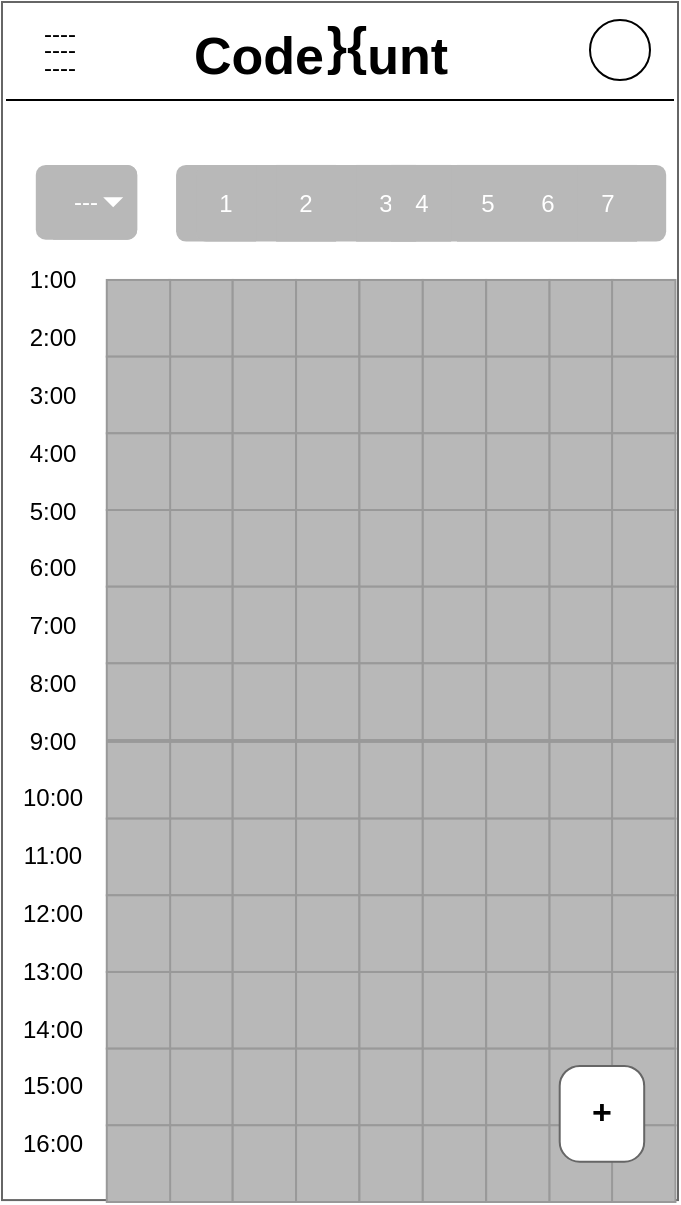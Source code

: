 <mxfile>
    <diagram id="Qzf1SK1yz7rLOW2mzVNX" name="Page-1">
        <mxGraphModel dx="454" dy="488" grid="1" gridSize="10" guides="1" tooltips="1" connect="1" arrows="1" fold="1" page="1" pageScale="1" pageWidth="827" pageHeight="1169" math="0" shadow="0">
            <root>
                <mxCell id="0"/>
                <mxCell id="1" parent="0"/>
                <mxCell id="2" value="" style="group" vertex="1" connectable="0" parent="1">
                    <mxGeometry x="110" y="130" width="338" height="600" as="geometry"/>
                </mxCell>
                <mxCell id="Nn5DPpM4tVmi9wcYqOHC-26" value="" style="strokeWidth=1;shadow=0;dashed=0;align=center;html=1;shape=mxgraph.mockup.containers.rrect;rSize=0;strokeColor=#666666;" parent="2" vertex="1">
                    <mxGeometry width="338" height="599.042" as="geometry"/>
                </mxCell>
                <mxCell id="Nn5DPpM4tVmi9wcYqOHC-119" value="" style="html=1;shadow=0;dashed=0;shape=mxgraph.bootstrap.rrect;rSize=5;strokeColor=none;html=1;whiteSpace=wrap;fillColor=#B8B8B8;fontColor=#ffffff;sketch=0;" parent="2" vertex="1">
                    <mxGeometry x="87.035" y="81.47" width="245.05" height="38.339" as="geometry"/>
                </mxCell>
                <mxCell id="Nn5DPpM4tVmi9wcYqOHC-120" value="1" style="strokeColor=inherit;fillColor=inherit;gradientColor=inherit;fontColor=inherit;html=1;shadow=0;dashed=0;shape=mxgraph.bootstrap.leftButton;rSize=5;perimeter=none;whiteSpace=wrap;resizeHeight=1;sketch=0;" parent="Nn5DPpM4tVmi9wcYqOHC-119" vertex="1">
                    <mxGeometry width="30" height="38.339" relative="1" as="geometry">
                        <mxPoint x="10" as="offset"/>
                    </mxGeometry>
                </mxCell>
                <mxCell id="Nn5DPpM4tVmi9wcYqOHC-121" value="2" style="strokeColor=inherit;fillColor=inherit;gradientColor=inherit;fontColor=inherit;html=1;shadow=0;dashed=0;perimeter=none;whiteSpace=wrap;resizeHeight=1;sketch=0;" parent="Nn5DPpM4tVmi9wcYqOHC-119" vertex="1">
                    <mxGeometry width="30" height="38.339" relative="1" as="geometry">
                        <mxPoint x="50" as="offset"/>
                    </mxGeometry>
                </mxCell>
                <mxCell id="Nn5DPpM4tVmi9wcYqOHC-122" value="3" style="strokeColor=inherit;fillColor=inherit;gradientColor=inherit;fontColor=inherit;html=1;shadow=0;dashed=0;perimeter=none;whiteSpace=wrap;resizeHeight=1;sketch=0;" parent="Nn5DPpM4tVmi9wcYqOHC-119" vertex="1">
                    <mxGeometry width="30" height="38.339" relative="1" as="geometry">
                        <mxPoint x="90" as="offset"/>
                    </mxGeometry>
                </mxCell>
                <mxCell id="Nn5DPpM4tVmi9wcYqOHC-140" value="7" style="strokeColor=inherit;fillColor=inherit;gradientColor=inherit;fontColor=inherit;html=1;shadow=0;dashed=0;perimeter=none;whiteSpace=wrap;resizeHeight=1;sketch=0;" parent="Nn5DPpM4tVmi9wcYqOHC-119" vertex="1">
                    <mxGeometry x="200.498" width="30.006" height="38.339" as="geometry"/>
                </mxCell>
                <mxCell id="Nn5DPpM4tVmi9wcYqOHC-139" value="4" style="strokeColor=inherit;fillColor=inherit;gradientColor=inherit;fontColor=inherit;html=1;shadow=0;dashed=0;perimeter=none;whiteSpace=wrap;resizeHeight=1;sketch=0;" parent="Nn5DPpM4tVmi9wcYqOHC-119" vertex="1">
                    <mxGeometry x="107.517" width="30.006" height="38.339" as="geometry"/>
                </mxCell>
                <mxCell id="Nn5DPpM4tVmi9wcYqOHC-138" value="5" style="strokeColor=inherit;fillColor=inherit;gradientColor=inherit;fontColor=inherit;html=1;shadow=0;dashed=0;perimeter=none;whiteSpace=wrap;resizeHeight=1;sketch=0;" parent="Nn5DPpM4tVmi9wcYqOHC-119" vertex="1">
                    <mxGeometry x="140.486" width="30.006" height="38.339" as="geometry"/>
                </mxCell>
                <mxCell id="Nn5DPpM4tVmi9wcYqOHC-130" value="6" style="strokeColor=inherit;fillColor=inherit;gradientColor=inherit;fontColor=inherit;html=1;shadow=0;dashed=0;perimeter=none;whiteSpace=wrap;resizeHeight=1;sketch=0;" parent="Nn5DPpM4tVmi9wcYqOHC-119" vertex="1">
                    <mxGeometry x="170.492" width="30.006" height="38.339" as="geometry"/>
                </mxCell>
                <mxCell id="Nn5DPpM4tVmi9wcYqOHC-145" value="" style="html=1;shadow=0;dashed=0;shape=mxgraph.bootstrap.rrect;rSize=5;strokeColor=none;html=1;whiteSpace=wrap;fillColor=#B8B8B8;fontColor=#ffffff;sketch=0;" parent="2" vertex="1">
                    <mxGeometry x="16.9" y="81.47" width="50.7" height="37.38" as="geometry"/>
                </mxCell>
                <mxCell id="Nn5DPpM4tVmi9wcYqOHC-148" value="---" style="strokeColor=inherit;fillColor=inherit;gradientColor=inherit;fontColor=inherit;html=1;shadow=0;dashed=0;shape=mxgraph.bootstrap.rightButton;rSize=5;perimeter=none;whiteSpace=wrap;resizeHeight=1;align=left;spacing=10;sketch=0;" parent="Nn5DPpM4tVmi9wcYqOHC-145" vertex="1">
                    <mxGeometry x="1" width="42" height="37.38" relative="1" as="geometry">
                        <mxPoint x="-42" as="offset"/>
                    </mxGeometry>
                </mxCell>
                <mxCell id="Nn5DPpM4tVmi9wcYqOHC-149" value="" style="shape=triangle;direction=south;fillColor=#ffffff;strokeColor=none;perimeter=none;sketch=0;" parent="Nn5DPpM4tVmi9wcYqOHC-148" vertex="1">
                    <mxGeometry x="1" y="0.5" width="10" height="5" relative="1" as="geometry">
                        <mxPoint x="-17" y="-2.5" as="offset"/>
                    </mxGeometry>
                </mxCell>
                <mxCell id="Nn5DPpM4tVmi9wcYqOHC-420" value="" style="group" parent="2" vertex="1" connectable="0">
                    <mxGeometry x="52.39" y="369.968" width="284.342" height="230.032" as="geometry"/>
                </mxCell>
                <mxCell id="Nn5DPpM4tVmi9wcYqOHC-412" value="" style="group" parent="Nn5DPpM4tVmi9wcYqOHC-420" vertex="1" connectable="0">
                    <mxGeometry x="31.265" width="253.077" height="230.032" as="geometry"/>
                </mxCell>
                <mxCell id="Nn5DPpM4tVmi9wcYqOHC-352" value="" style="group" parent="Nn5DPpM4tVmi9wcYqOHC-412" vertex="1" connectable="0">
                    <mxGeometry width="221.812" height="230.032" as="geometry"/>
                </mxCell>
                <mxCell id="Nn5DPpM4tVmi9wcYqOHC-310" value="" style="strokeWidth=1;shadow=0;dashed=0;align=center;html=1;shape=mxgraph.mockup.forms.rrect;rSize=0;strokeColor=#999999;fontColor=#999999;fillColor=#B8B8B8;" parent="Nn5DPpM4tVmi9wcYqOHC-352" vertex="1">
                    <mxGeometry width="31.688" height="38.339" as="geometry"/>
                </mxCell>
                <mxCell id="Nn5DPpM4tVmi9wcYqOHC-311" value="" style="strokeWidth=1;shadow=0;dashed=0;align=center;html=1;shape=mxgraph.mockup.forms.rrect;rSize=0;strokeColor=#999999;fontColor=#999999;fillColor=#B8B8B8;" parent="Nn5DPpM4tVmi9wcYqOHC-352" vertex="1">
                    <mxGeometry x="31.688" width="31.688" height="38.339" as="geometry"/>
                </mxCell>
                <mxCell id="Nn5DPpM4tVmi9wcYqOHC-312" value="" style="strokeWidth=1;shadow=0;dashed=0;align=center;html=1;shape=mxgraph.mockup.forms.rrect;rSize=0;strokeColor=#999999;fontColor=#999999;fillColor=#B8B8B8;" parent="Nn5DPpM4tVmi9wcYqOHC-352" vertex="1">
                    <mxGeometry x="63.375" width="31.688" height="38.339" as="geometry"/>
                </mxCell>
                <mxCell id="Nn5DPpM4tVmi9wcYqOHC-313" value="" style="strokeWidth=1;shadow=0;dashed=0;align=center;html=1;shape=mxgraph.mockup.forms.rrect;rSize=0;strokeColor=#999999;fontColor=#999999;fillColor=#B8B8B8;" parent="Nn5DPpM4tVmi9wcYqOHC-352" vertex="1">
                    <mxGeometry x="95.062" width="31.688" height="38.339" as="geometry"/>
                </mxCell>
                <mxCell id="Nn5DPpM4tVmi9wcYqOHC-314" value="" style="strokeWidth=1;shadow=0;dashed=0;align=center;html=1;shape=mxgraph.mockup.forms.rrect;rSize=0;strokeColor=#999999;fontColor=#999999;fillColor=#B8B8B8;" parent="Nn5DPpM4tVmi9wcYqOHC-352" vertex="1">
                    <mxGeometry x="126.75" width="31.688" height="38.339" as="geometry"/>
                </mxCell>
                <mxCell id="Nn5DPpM4tVmi9wcYqOHC-315" value="" style="strokeWidth=1;shadow=0;dashed=0;align=center;html=1;shape=mxgraph.mockup.forms.rrect;rSize=0;strokeColor=#999999;fontColor=#999999;fillColor=#B8B8B8;" parent="Nn5DPpM4tVmi9wcYqOHC-352" vertex="1">
                    <mxGeometry x="158.438" width="31.688" height="38.339" as="geometry"/>
                </mxCell>
                <mxCell id="Nn5DPpM4tVmi9wcYqOHC-316" value="" style="strokeWidth=1;shadow=0;dashed=0;align=center;html=1;shape=mxgraph.mockup.forms.rrect;rSize=0;strokeColor=#999999;fontColor=#999999;fillColor=#B8B8B8;" parent="Nn5DPpM4tVmi9wcYqOHC-352" vertex="1">
                    <mxGeometry x="190.125" width="31.688" height="38.339" as="geometry"/>
                </mxCell>
                <mxCell id="Nn5DPpM4tVmi9wcYqOHC-317" value="" style="strokeWidth=1;shadow=0;dashed=0;align=center;html=1;shape=mxgraph.mockup.forms.rrect;rSize=0;strokeColor=#999999;fontColor=#999999;fillColor=#B8B8B8;" parent="Nn5DPpM4tVmi9wcYqOHC-352" vertex="1">
                    <mxGeometry y="38.339" width="31.688" height="38.339" as="geometry"/>
                </mxCell>
                <mxCell id="Nn5DPpM4tVmi9wcYqOHC-318" value="" style="strokeWidth=1;shadow=0;dashed=0;align=center;html=1;shape=mxgraph.mockup.forms.rrect;rSize=0;strokeColor=#999999;fontColor=#999999;fillColor=#B8B8B8;" parent="Nn5DPpM4tVmi9wcYqOHC-352" vertex="1">
                    <mxGeometry x="31.688" y="38.339" width="31.688" height="38.339" as="geometry"/>
                </mxCell>
                <mxCell id="Nn5DPpM4tVmi9wcYqOHC-319" value="" style="strokeWidth=1;shadow=0;dashed=0;align=center;html=1;shape=mxgraph.mockup.forms.rrect;rSize=0;strokeColor=#999999;fontColor=#999999;fillColor=#B8B8B8;" parent="Nn5DPpM4tVmi9wcYqOHC-352" vertex="1">
                    <mxGeometry x="63.375" y="38.339" width="31.688" height="38.339" as="geometry"/>
                </mxCell>
                <mxCell id="Nn5DPpM4tVmi9wcYqOHC-320" value="" style="strokeWidth=1;shadow=0;dashed=0;align=center;html=1;shape=mxgraph.mockup.forms.rrect;rSize=0;strokeColor=#999999;fontColor=#999999;fillColor=#B8B8B8;" parent="Nn5DPpM4tVmi9wcYqOHC-352" vertex="1">
                    <mxGeometry x="95.062" y="38.339" width="31.688" height="38.339" as="geometry"/>
                </mxCell>
                <mxCell id="Nn5DPpM4tVmi9wcYqOHC-321" value="" style="strokeWidth=1;shadow=0;dashed=0;align=center;html=1;shape=mxgraph.mockup.forms.rrect;rSize=0;strokeColor=#999999;fontColor=#999999;fillColor=#B8B8B8;" parent="Nn5DPpM4tVmi9wcYqOHC-352" vertex="1">
                    <mxGeometry x="126.75" y="38.339" width="31.688" height="38.339" as="geometry"/>
                </mxCell>
                <mxCell id="Nn5DPpM4tVmi9wcYqOHC-322" value="" style="strokeWidth=1;shadow=0;dashed=0;align=center;html=1;shape=mxgraph.mockup.forms.rrect;rSize=0;strokeColor=#999999;fontColor=#999999;fillColor=#B8B8B8;" parent="Nn5DPpM4tVmi9wcYqOHC-352" vertex="1">
                    <mxGeometry x="158.438" y="38.339" width="31.688" height="38.339" as="geometry"/>
                </mxCell>
                <mxCell id="Nn5DPpM4tVmi9wcYqOHC-323" value="" style="strokeWidth=1;shadow=0;dashed=0;align=center;html=1;shape=mxgraph.mockup.forms.rrect;rSize=0;strokeColor=#999999;fontColor=#999999;fillColor=#B8B8B8;" parent="Nn5DPpM4tVmi9wcYqOHC-352" vertex="1">
                    <mxGeometry x="190.125" y="38.339" width="31.688" height="38.339" as="geometry"/>
                </mxCell>
                <mxCell id="Nn5DPpM4tVmi9wcYqOHC-324" value="" style="strokeWidth=1;shadow=0;dashed=0;align=center;html=1;shape=mxgraph.mockup.forms.rrect;rSize=0;strokeColor=#999999;fontColor=#999999;fillColor=#B8B8B8;" parent="Nn5DPpM4tVmi9wcYqOHC-352" vertex="1">
                    <mxGeometry y="76.677" width="31.688" height="38.339" as="geometry"/>
                </mxCell>
                <mxCell id="Nn5DPpM4tVmi9wcYqOHC-325" value="" style="strokeWidth=1;shadow=0;dashed=0;align=center;html=1;shape=mxgraph.mockup.forms.rrect;rSize=0;strokeColor=#999999;fontColor=#999999;fillColor=#B8B8B8;" parent="Nn5DPpM4tVmi9wcYqOHC-352" vertex="1">
                    <mxGeometry x="31.688" y="76.677" width="31.688" height="38.339" as="geometry"/>
                </mxCell>
                <mxCell id="Nn5DPpM4tVmi9wcYqOHC-326" value="" style="strokeWidth=1;shadow=0;dashed=0;align=center;html=1;shape=mxgraph.mockup.forms.rrect;rSize=0;strokeColor=#999999;fontColor=#999999;fillColor=#B8B8B8;" parent="Nn5DPpM4tVmi9wcYqOHC-352" vertex="1">
                    <mxGeometry x="63.375" y="76.677" width="31.688" height="38.339" as="geometry"/>
                </mxCell>
                <mxCell id="Nn5DPpM4tVmi9wcYqOHC-327" value="" style="strokeWidth=1;shadow=0;dashed=0;align=center;html=1;shape=mxgraph.mockup.forms.rrect;rSize=0;strokeColor=#999999;fontColor=#999999;fillColor=#B8B8B8;" parent="Nn5DPpM4tVmi9wcYqOHC-352" vertex="1">
                    <mxGeometry x="95.062" y="76.677" width="31.688" height="38.339" as="geometry"/>
                </mxCell>
                <mxCell id="Nn5DPpM4tVmi9wcYqOHC-328" value="" style="strokeWidth=1;shadow=0;dashed=0;align=center;html=1;shape=mxgraph.mockup.forms.rrect;rSize=0;strokeColor=#999999;fontColor=#999999;fillColor=#B8B8B8;" parent="Nn5DPpM4tVmi9wcYqOHC-352" vertex="1">
                    <mxGeometry x="126.75" y="76.677" width="31.688" height="38.339" as="geometry"/>
                </mxCell>
                <mxCell id="Nn5DPpM4tVmi9wcYqOHC-329" value="" style="strokeWidth=1;shadow=0;dashed=0;align=center;html=1;shape=mxgraph.mockup.forms.rrect;rSize=0;strokeColor=#999999;fontColor=#999999;fillColor=#B8B8B8;" parent="Nn5DPpM4tVmi9wcYqOHC-352" vertex="1">
                    <mxGeometry x="158.438" y="76.677" width="31.688" height="38.339" as="geometry"/>
                </mxCell>
                <mxCell id="Nn5DPpM4tVmi9wcYqOHC-330" value="" style="strokeWidth=1;shadow=0;dashed=0;align=center;html=1;shape=mxgraph.mockup.forms.rrect;rSize=0;strokeColor=#999999;fontColor=#999999;fillColor=#B8B8B8;" parent="Nn5DPpM4tVmi9wcYqOHC-352" vertex="1">
                    <mxGeometry x="190.125" y="76.677" width="31.688" height="38.339" as="geometry"/>
                </mxCell>
                <mxCell id="Nn5DPpM4tVmi9wcYqOHC-331" value="" style="strokeWidth=1;shadow=0;dashed=0;align=center;html=1;shape=mxgraph.mockup.forms.rrect;rSize=0;strokeColor=#999999;fontColor=#999999;fillColor=#B8B8B8;" parent="Nn5DPpM4tVmi9wcYqOHC-352" vertex="1">
                    <mxGeometry y="115.016" width="31.688" height="38.339" as="geometry"/>
                </mxCell>
                <mxCell id="Nn5DPpM4tVmi9wcYqOHC-332" value="" style="strokeWidth=1;shadow=0;dashed=0;align=center;html=1;shape=mxgraph.mockup.forms.rrect;rSize=0;strokeColor=#999999;fontColor=#999999;fillColor=#B8B8B8;" parent="Nn5DPpM4tVmi9wcYqOHC-352" vertex="1">
                    <mxGeometry x="31.688" y="115.016" width="31.688" height="38.339" as="geometry"/>
                </mxCell>
                <mxCell id="Nn5DPpM4tVmi9wcYqOHC-333" value="" style="strokeWidth=1;shadow=0;dashed=0;align=center;html=1;shape=mxgraph.mockup.forms.rrect;rSize=0;strokeColor=#999999;fontColor=#999999;fillColor=#B8B8B8;" parent="Nn5DPpM4tVmi9wcYqOHC-352" vertex="1">
                    <mxGeometry x="63.375" y="115.016" width="31.688" height="38.339" as="geometry"/>
                </mxCell>
                <mxCell id="Nn5DPpM4tVmi9wcYqOHC-334" value="" style="strokeWidth=1;shadow=0;dashed=0;align=center;html=1;shape=mxgraph.mockup.forms.rrect;rSize=0;strokeColor=#999999;fontColor=#999999;fillColor=#B8B8B8;" parent="Nn5DPpM4tVmi9wcYqOHC-352" vertex="1">
                    <mxGeometry x="95.062" y="115.016" width="31.688" height="38.339" as="geometry"/>
                </mxCell>
                <mxCell id="Nn5DPpM4tVmi9wcYqOHC-335" value="" style="strokeWidth=1;shadow=0;dashed=0;align=center;html=1;shape=mxgraph.mockup.forms.rrect;rSize=0;strokeColor=#999999;fontColor=#999999;fillColor=#B8B8B8;" parent="Nn5DPpM4tVmi9wcYqOHC-352" vertex="1">
                    <mxGeometry x="126.75" y="115.016" width="31.688" height="38.339" as="geometry"/>
                </mxCell>
                <mxCell id="Nn5DPpM4tVmi9wcYqOHC-336" value="" style="strokeWidth=1;shadow=0;dashed=0;align=center;html=1;shape=mxgraph.mockup.forms.rrect;rSize=0;strokeColor=#999999;fontColor=#999999;fillColor=#B8B8B8;" parent="Nn5DPpM4tVmi9wcYqOHC-352" vertex="1">
                    <mxGeometry x="158.438" y="115.016" width="31.688" height="38.339" as="geometry"/>
                </mxCell>
                <mxCell id="Nn5DPpM4tVmi9wcYqOHC-337" value="" style="strokeWidth=1;shadow=0;dashed=0;align=center;html=1;shape=mxgraph.mockup.forms.rrect;rSize=0;strokeColor=#999999;fontColor=#999999;fillColor=#B8B8B8;" parent="Nn5DPpM4tVmi9wcYqOHC-352" vertex="1">
                    <mxGeometry x="190.125" y="115.016" width="31.688" height="38.339" as="geometry"/>
                </mxCell>
                <mxCell id="Nn5DPpM4tVmi9wcYqOHC-338" value="" style="strokeWidth=1;shadow=0;dashed=0;align=center;html=1;shape=mxgraph.mockup.forms.rrect;rSize=0;strokeColor=#999999;fontColor=#999999;fillColor=#B8B8B8;" parent="Nn5DPpM4tVmi9wcYqOHC-352" vertex="1">
                    <mxGeometry y="153.355" width="31.688" height="38.339" as="geometry"/>
                </mxCell>
                <mxCell id="Nn5DPpM4tVmi9wcYqOHC-339" value="" style="strokeWidth=1;shadow=0;dashed=0;align=center;html=1;shape=mxgraph.mockup.forms.rrect;rSize=0;strokeColor=#999999;fontColor=#999999;fillColor=#B8B8B8;" parent="Nn5DPpM4tVmi9wcYqOHC-352" vertex="1">
                    <mxGeometry x="31.688" y="153.355" width="31.688" height="38.339" as="geometry"/>
                </mxCell>
                <mxCell id="Nn5DPpM4tVmi9wcYqOHC-340" value="" style="strokeWidth=1;shadow=0;dashed=0;align=center;html=1;shape=mxgraph.mockup.forms.rrect;rSize=0;strokeColor=#999999;fontColor=#999999;fillColor=#B8B8B8;" parent="Nn5DPpM4tVmi9wcYqOHC-352" vertex="1">
                    <mxGeometry x="63.375" y="153.355" width="31.688" height="38.339" as="geometry"/>
                </mxCell>
                <mxCell id="Nn5DPpM4tVmi9wcYqOHC-341" value="" style="strokeWidth=1;shadow=0;dashed=0;align=center;html=1;shape=mxgraph.mockup.forms.rrect;rSize=0;strokeColor=#999999;fontColor=#999999;fillColor=#B8B8B8;" parent="Nn5DPpM4tVmi9wcYqOHC-352" vertex="1">
                    <mxGeometry x="95.062" y="153.355" width="31.688" height="38.339" as="geometry"/>
                </mxCell>
                <mxCell id="Nn5DPpM4tVmi9wcYqOHC-342" value="" style="strokeWidth=1;shadow=0;dashed=0;align=center;html=1;shape=mxgraph.mockup.forms.rrect;rSize=0;strokeColor=#999999;fontColor=#999999;fillColor=#B8B8B8;" parent="Nn5DPpM4tVmi9wcYqOHC-352" vertex="1">
                    <mxGeometry x="126.75" y="153.355" width="31.688" height="38.339" as="geometry"/>
                </mxCell>
                <mxCell id="Nn5DPpM4tVmi9wcYqOHC-343" value="" style="strokeWidth=1;shadow=0;dashed=0;align=center;html=1;shape=mxgraph.mockup.forms.rrect;rSize=0;strokeColor=#999999;fontColor=#999999;fillColor=#B8B8B8;" parent="Nn5DPpM4tVmi9wcYqOHC-352" vertex="1">
                    <mxGeometry x="158.438" y="153.355" width="31.688" height="38.339" as="geometry"/>
                </mxCell>
                <mxCell id="Nn5DPpM4tVmi9wcYqOHC-344" value="" style="strokeWidth=1;shadow=0;dashed=0;align=center;html=1;shape=mxgraph.mockup.forms.rrect;rSize=0;strokeColor=#999999;fontColor=#999999;fillColor=#B8B8B8;" parent="Nn5DPpM4tVmi9wcYqOHC-352" vertex="1">
                    <mxGeometry x="190.125" y="153.355" width="31.688" height="38.339" as="geometry"/>
                </mxCell>
                <mxCell id="Nn5DPpM4tVmi9wcYqOHC-345" value="" style="strokeWidth=1;shadow=0;dashed=0;align=center;html=1;shape=mxgraph.mockup.forms.rrect;rSize=0;strokeColor=#999999;fontColor=#999999;fillColor=#B8B8B8;" parent="Nn5DPpM4tVmi9wcYqOHC-352" vertex="1">
                    <mxGeometry y="191.693" width="31.688" height="38.339" as="geometry"/>
                </mxCell>
                <mxCell id="Nn5DPpM4tVmi9wcYqOHC-346" value="" style="strokeWidth=1;shadow=0;dashed=0;align=center;html=1;shape=mxgraph.mockup.forms.rrect;rSize=0;strokeColor=#999999;fontColor=#999999;fillColor=#B8B8B8;" parent="Nn5DPpM4tVmi9wcYqOHC-352" vertex="1">
                    <mxGeometry x="31.688" y="191.693" width="31.688" height="38.339" as="geometry"/>
                </mxCell>
                <mxCell id="Nn5DPpM4tVmi9wcYqOHC-347" value="" style="strokeWidth=1;shadow=0;dashed=0;align=center;html=1;shape=mxgraph.mockup.forms.rrect;rSize=0;strokeColor=#999999;fontColor=#999999;fillColor=#B8B8B8;" parent="Nn5DPpM4tVmi9wcYqOHC-352" vertex="1">
                    <mxGeometry x="63.375" y="191.693" width="31.688" height="38.339" as="geometry"/>
                </mxCell>
                <mxCell id="Nn5DPpM4tVmi9wcYqOHC-348" value="" style="strokeWidth=1;shadow=0;dashed=0;align=center;html=1;shape=mxgraph.mockup.forms.rrect;rSize=0;strokeColor=#999999;fontColor=#999999;fillColor=#B8B8B8;" parent="Nn5DPpM4tVmi9wcYqOHC-352" vertex="1">
                    <mxGeometry x="95.062" y="191.693" width="31.688" height="38.339" as="geometry"/>
                </mxCell>
                <mxCell id="Nn5DPpM4tVmi9wcYqOHC-349" value="" style="strokeWidth=1;shadow=0;dashed=0;align=center;html=1;shape=mxgraph.mockup.forms.rrect;rSize=0;strokeColor=#999999;fontColor=#999999;fillColor=#B8B8B8;" parent="Nn5DPpM4tVmi9wcYqOHC-352" vertex="1">
                    <mxGeometry x="126.75" y="191.693" width="31.688" height="38.339" as="geometry"/>
                </mxCell>
                <mxCell id="Nn5DPpM4tVmi9wcYqOHC-350" value="" style="strokeWidth=1;shadow=0;dashed=0;align=center;html=1;shape=mxgraph.mockup.forms.rrect;rSize=0;strokeColor=#999999;fontColor=#999999;fillColor=#B8B8B8;" parent="Nn5DPpM4tVmi9wcYqOHC-352" vertex="1">
                    <mxGeometry x="158.438" y="191.693" width="31.688" height="38.339" as="geometry"/>
                </mxCell>
                <mxCell id="Nn5DPpM4tVmi9wcYqOHC-351" value="" style="strokeWidth=1;shadow=0;dashed=0;align=center;html=1;shape=mxgraph.mockup.forms.rrect;rSize=0;strokeColor=#999999;fontColor=#999999;fillColor=#B8B8B8;" parent="Nn5DPpM4tVmi9wcYqOHC-352" vertex="1">
                    <mxGeometry x="190.125" y="191.693" width="31.688" height="38.339" as="geometry"/>
                </mxCell>
                <mxCell id="Nn5DPpM4tVmi9wcYqOHC-410" value="" style="group" parent="Nn5DPpM4tVmi9wcYqOHC-412" vertex="1" connectable="0">
                    <mxGeometry x="221.39" width="31.688" height="230.032" as="geometry"/>
                </mxCell>
                <mxCell id="Nn5DPpM4tVmi9wcYqOHC-404" value="" style="strokeWidth=1;shadow=0;dashed=0;align=center;html=1;shape=mxgraph.mockup.forms.rrect;rSize=0;strokeColor=#999999;fontColor=#999999;fillColor=#B8B8B8;" parent="Nn5DPpM4tVmi9wcYqOHC-410" vertex="1">
                    <mxGeometry width="31.688" height="38.339" as="geometry"/>
                </mxCell>
                <mxCell id="Nn5DPpM4tVmi9wcYqOHC-405" value="" style="strokeWidth=1;shadow=0;dashed=0;align=center;html=1;shape=mxgraph.mockup.forms.rrect;rSize=0;strokeColor=#999999;fontColor=#999999;fillColor=#B8B8B8;" parent="Nn5DPpM4tVmi9wcYqOHC-410" vertex="1">
                    <mxGeometry y="38.339" width="31.688" height="38.339" as="geometry"/>
                </mxCell>
                <mxCell id="Nn5DPpM4tVmi9wcYqOHC-406" value="" style="strokeWidth=1;shadow=0;dashed=0;align=center;html=1;shape=mxgraph.mockup.forms.rrect;rSize=0;strokeColor=#999999;fontColor=#999999;fillColor=#B8B8B8;" parent="Nn5DPpM4tVmi9wcYqOHC-410" vertex="1">
                    <mxGeometry y="76.677" width="31.688" height="38.339" as="geometry"/>
                </mxCell>
                <mxCell id="Nn5DPpM4tVmi9wcYqOHC-407" value="" style="strokeWidth=1;shadow=0;dashed=0;align=center;html=1;shape=mxgraph.mockup.forms.rrect;rSize=0;strokeColor=#999999;fontColor=#999999;fillColor=#B8B8B8;" parent="Nn5DPpM4tVmi9wcYqOHC-410" vertex="1">
                    <mxGeometry y="115.016" width="31.688" height="38.339" as="geometry"/>
                </mxCell>
                <mxCell id="Nn5DPpM4tVmi9wcYqOHC-408" value="" style="strokeWidth=1;shadow=0;dashed=0;align=center;html=1;shape=mxgraph.mockup.forms.rrect;rSize=0;strokeColor=#999999;fontColor=#999999;fillColor=#B8B8B8;" parent="Nn5DPpM4tVmi9wcYqOHC-410" vertex="1">
                    <mxGeometry y="153.355" width="31.688" height="38.339" as="geometry"/>
                </mxCell>
                <mxCell id="Nn5DPpM4tVmi9wcYqOHC-409" value="" style="strokeWidth=1;shadow=0;dashed=0;align=center;html=1;shape=mxgraph.mockup.forms.rrect;rSize=0;strokeColor=#999999;fontColor=#999999;fillColor=#B8B8B8;" parent="Nn5DPpM4tVmi9wcYqOHC-410" vertex="1">
                    <mxGeometry y="191.693" width="31.688" height="38.339" as="geometry"/>
                </mxCell>
                <mxCell id="Nn5DPpM4tVmi9wcYqOHC-56" value="&lt;font color=&quot;#000000&quot;&gt;+&lt;/font&gt;" style="strokeWidth=1;shadow=0;dashed=0;align=center;html=1;shape=mxgraph.mockup.buttons.button;strokeColor=#666666;fontColor=#ffffff;mainText=;buttonStyle=round;fontSize=17;fontStyle=1;fillColor=#FFFFFF;whiteSpace=wrap;" parent="Nn5DPpM4tVmi9wcYqOHC-410" vertex="1">
                    <mxGeometry x="-26.195" y="161.981" width="42.25" height="47.923" as="geometry"/>
                </mxCell>
                <mxCell id="Nn5DPpM4tVmi9wcYqOHC-419" value="" style="group" parent="Nn5DPpM4tVmi9wcYqOHC-420" vertex="1" connectable="0">
                    <mxGeometry width="31.688" height="230.032" as="geometry"/>
                </mxCell>
                <mxCell id="Nn5DPpM4tVmi9wcYqOHC-413" value="" style="strokeWidth=1;shadow=0;dashed=0;align=center;html=1;shape=mxgraph.mockup.forms.rrect;rSize=0;strokeColor=#999999;fontColor=#999999;fillColor=#B8B8B8;" parent="Nn5DPpM4tVmi9wcYqOHC-419" vertex="1">
                    <mxGeometry width="31.688" height="38.339" as="geometry"/>
                </mxCell>
                <mxCell id="Nn5DPpM4tVmi9wcYqOHC-414" value="" style="strokeWidth=1;shadow=0;dashed=0;align=center;html=1;shape=mxgraph.mockup.forms.rrect;rSize=0;strokeColor=#999999;fontColor=#999999;fillColor=#B8B8B8;" parent="Nn5DPpM4tVmi9wcYqOHC-419" vertex="1">
                    <mxGeometry y="38.339" width="31.688" height="38.339" as="geometry"/>
                </mxCell>
                <mxCell id="Nn5DPpM4tVmi9wcYqOHC-415" value="" style="strokeWidth=1;shadow=0;dashed=0;align=center;html=1;shape=mxgraph.mockup.forms.rrect;rSize=0;strokeColor=#999999;fontColor=#999999;fillColor=#B8B8B8;" parent="Nn5DPpM4tVmi9wcYqOHC-419" vertex="1">
                    <mxGeometry y="76.677" width="31.688" height="38.339" as="geometry"/>
                </mxCell>
                <mxCell id="Nn5DPpM4tVmi9wcYqOHC-416" value="" style="strokeWidth=1;shadow=0;dashed=0;align=center;html=1;shape=mxgraph.mockup.forms.rrect;rSize=0;strokeColor=#999999;fontColor=#999999;fillColor=#B8B8B8;" parent="Nn5DPpM4tVmi9wcYqOHC-419" vertex="1">
                    <mxGeometry y="115.016" width="31.688" height="38.339" as="geometry"/>
                </mxCell>
                <mxCell id="Nn5DPpM4tVmi9wcYqOHC-417" value="" style="strokeWidth=1;shadow=0;dashed=0;align=center;html=1;shape=mxgraph.mockup.forms.rrect;rSize=0;strokeColor=#999999;fontColor=#999999;fillColor=#B8B8B8;" parent="Nn5DPpM4tVmi9wcYqOHC-419" vertex="1">
                    <mxGeometry y="153.355" width="31.688" height="38.339" as="geometry"/>
                </mxCell>
                <mxCell id="Nn5DPpM4tVmi9wcYqOHC-418" value="" style="strokeWidth=1;shadow=0;dashed=0;align=center;html=1;shape=mxgraph.mockup.forms.rrect;rSize=0;strokeColor=#999999;fontColor=#999999;fillColor=#B8B8B8;" parent="Nn5DPpM4tVmi9wcYqOHC-419" vertex="1">
                    <mxGeometry y="191.693" width="31.688" height="38.339" as="geometry"/>
                </mxCell>
                <mxCell id="Nn5DPpM4tVmi9wcYqOHC-421" value="" style="group" parent="2" vertex="1" connectable="0">
                    <mxGeometry x="52.39" y="138.978" width="284.342" height="230.032" as="geometry"/>
                </mxCell>
                <mxCell id="Nn5DPpM4tVmi9wcYqOHC-422" value="" style="group" parent="Nn5DPpM4tVmi9wcYqOHC-421" vertex="1" connectable="0">
                    <mxGeometry x="31.265" width="253.077" height="230.032" as="geometry"/>
                </mxCell>
                <mxCell id="Nn5DPpM4tVmi9wcYqOHC-423" value="" style="group" parent="Nn5DPpM4tVmi9wcYqOHC-422" vertex="1" connectable="0">
                    <mxGeometry width="221.812" height="230.032" as="geometry"/>
                </mxCell>
                <mxCell id="Nn5DPpM4tVmi9wcYqOHC-424" value="" style="strokeWidth=1;shadow=0;dashed=0;align=center;html=1;shape=mxgraph.mockup.forms.rrect;rSize=0;strokeColor=#999999;fontColor=#999999;fillColor=#B8B8B8;" parent="Nn5DPpM4tVmi9wcYqOHC-423" vertex="1">
                    <mxGeometry width="31.688" height="38.339" as="geometry"/>
                </mxCell>
                <mxCell id="Nn5DPpM4tVmi9wcYqOHC-425" value="" style="strokeWidth=1;shadow=0;dashed=0;align=center;html=1;shape=mxgraph.mockup.forms.rrect;rSize=0;strokeColor=#999999;fontColor=#999999;fillColor=#B8B8B8;" parent="Nn5DPpM4tVmi9wcYqOHC-423" vertex="1">
                    <mxGeometry x="31.688" width="31.688" height="38.339" as="geometry"/>
                </mxCell>
                <mxCell id="Nn5DPpM4tVmi9wcYqOHC-426" value="" style="strokeWidth=1;shadow=0;dashed=0;align=center;html=1;shape=mxgraph.mockup.forms.rrect;rSize=0;strokeColor=#999999;fontColor=#999999;fillColor=#B8B8B8;" parent="Nn5DPpM4tVmi9wcYqOHC-423" vertex="1">
                    <mxGeometry x="63.375" width="31.688" height="38.339" as="geometry"/>
                </mxCell>
                <mxCell id="Nn5DPpM4tVmi9wcYqOHC-427" value="" style="strokeWidth=1;shadow=0;dashed=0;align=center;html=1;shape=mxgraph.mockup.forms.rrect;rSize=0;strokeColor=#999999;fontColor=#999999;fillColor=#B8B8B8;" parent="Nn5DPpM4tVmi9wcYqOHC-423" vertex="1">
                    <mxGeometry x="95.062" width="31.688" height="38.339" as="geometry"/>
                </mxCell>
                <mxCell id="Nn5DPpM4tVmi9wcYqOHC-428" value="" style="strokeWidth=1;shadow=0;dashed=0;align=center;html=1;shape=mxgraph.mockup.forms.rrect;rSize=0;strokeColor=#999999;fontColor=#999999;fillColor=#B8B8B8;" parent="Nn5DPpM4tVmi9wcYqOHC-423" vertex="1">
                    <mxGeometry x="126.75" width="31.688" height="38.339" as="geometry"/>
                </mxCell>
                <mxCell id="Nn5DPpM4tVmi9wcYqOHC-429" value="" style="strokeWidth=1;shadow=0;dashed=0;align=center;html=1;shape=mxgraph.mockup.forms.rrect;rSize=0;strokeColor=#999999;fontColor=#999999;fillColor=#B8B8B8;" parent="Nn5DPpM4tVmi9wcYqOHC-423" vertex="1">
                    <mxGeometry x="158.438" width="31.688" height="38.339" as="geometry"/>
                </mxCell>
                <mxCell id="Nn5DPpM4tVmi9wcYqOHC-430" value="" style="strokeWidth=1;shadow=0;dashed=0;align=center;html=1;shape=mxgraph.mockup.forms.rrect;rSize=0;strokeColor=#999999;fontColor=#999999;fillColor=#B8B8B8;" parent="Nn5DPpM4tVmi9wcYqOHC-423" vertex="1">
                    <mxGeometry x="190.125" width="31.688" height="38.339" as="geometry"/>
                </mxCell>
                <mxCell id="Nn5DPpM4tVmi9wcYqOHC-431" value="" style="strokeWidth=1;shadow=0;dashed=0;align=center;html=1;shape=mxgraph.mockup.forms.rrect;rSize=0;strokeColor=#999999;fontColor=#999999;fillColor=#B8B8B8;" parent="Nn5DPpM4tVmi9wcYqOHC-423" vertex="1">
                    <mxGeometry y="38.339" width="31.688" height="38.339" as="geometry"/>
                </mxCell>
                <mxCell id="Nn5DPpM4tVmi9wcYqOHC-432" value="" style="strokeWidth=1;shadow=0;dashed=0;align=center;html=1;shape=mxgraph.mockup.forms.rrect;rSize=0;strokeColor=#999999;fontColor=#999999;fillColor=#B8B8B8;" parent="Nn5DPpM4tVmi9wcYqOHC-423" vertex="1">
                    <mxGeometry x="31.688" y="38.339" width="31.688" height="38.339" as="geometry"/>
                </mxCell>
                <mxCell id="Nn5DPpM4tVmi9wcYqOHC-433" value="" style="strokeWidth=1;shadow=0;dashed=0;align=center;html=1;shape=mxgraph.mockup.forms.rrect;rSize=0;strokeColor=#999999;fontColor=#999999;fillColor=#B8B8B8;" parent="Nn5DPpM4tVmi9wcYqOHC-423" vertex="1">
                    <mxGeometry x="63.375" y="38.339" width="31.688" height="38.339" as="geometry"/>
                </mxCell>
                <mxCell id="Nn5DPpM4tVmi9wcYqOHC-434" value="" style="strokeWidth=1;shadow=0;dashed=0;align=center;html=1;shape=mxgraph.mockup.forms.rrect;rSize=0;strokeColor=#999999;fontColor=#999999;fillColor=#B8B8B8;" parent="Nn5DPpM4tVmi9wcYqOHC-423" vertex="1">
                    <mxGeometry x="95.062" y="38.339" width="31.688" height="38.339" as="geometry"/>
                </mxCell>
                <mxCell id="Nn5DPpM4tVmi9wcYqOHC-435" value="" style="strokeWidth=1;shadow=0;dashed=0;align=center;html=1;shape=mxgraph.mockup.forms.rrect;rSize=0;strokeColor=#999999;fontColor=#999999;fillColor=#B8B8B8;" parent="Nn5DPpM4tVmi9wcYqOHC-423" vertex="1">
                    <mxGeometry x="126.75" y="38.339" width="31.688" height="38.339" as="geometry"/>
                </mxCell>
                <mxCell id="Nn5DPpM4tVmi9wcYqOHC-436" value="" style="strokeWidth=1;shadow=0;dashed=0;align=center;html=1;shape=mxgraph.mockup.forms.rrect;rSize=0;strokeColor=#999999;fontColor=#999999;fillColor=#B8B8B8;" parent="Nn5DPpM4tVmi9wcYqOHC-423" vertex="1">
                    <mxGeometry x="158.438" y="38.339" width="31.688" height="38.339" as="geometry"/>
                </mxCell>
                <mxCell id="Nn5DPpM4tVmi9wcYqOHC-437" value="" style="strokeWidth=1;shadow=0;dashed=0;align=center;html=1;shape=mxgraph.mockup.forms.rrect;rSize=0;strokeColor=#999999;fontColor=#999999;fillColor=#B8B8B8;" parent="Nn5DPpM4tVmi9wcYqOHC-423" vertex="1">
                    <mxGeometry x="190.125" y="38.339" width="31.688" height="38.339" as="geometry"/>
                </mxCell>
                <mxCell id="Nn5DPpM4tVmi9wcYqOHC-438" value="" style="strokeWidth=1;shadow=0;dashed=0;align=center;html=1;shape=mxgraph.mockup.forms.rrect;rSize=0;strokeColor=#999999;fontColor=#999999;fillColor=#B8B8B8;" parent="Nn5DPpM4tVmi9wcYqOHC-423" vertex="1">
                    <mxGeometry y="76.677" width="31.688" height="38.339" as="geometry"/>
                </mxCell>
                <mxCell id="Nn5DPpM4tVmi9wcYqOHC-439" value="" style="strokeWidth=1;shadow=0;dashed=0;align=center;html=1;shape=mxgraph.mockup.forms.rrect;rSize=0;strokeColor=#999999;fontColor=#999999;fillColor=#B8B8B8;" parent="Nn5DPpM4tVmi9wcYqOHC-423" vertex="1">
                    <mxGeometry x="31.688" y="76.677" width="31.688" height="38.339" as="geometry"/>
                </mxCell>
                <mxCell id="Nn5DPpM4tVmi9wcYqOHC-440" value="" style="strokeWidth=1;shadow=0;dashed=0;align=center;html=1;shape=mxgraph.mockup.forms.rrect;rSize=0;strokeColor=#999999;fontColor=#999999;fillColor=#B8B8B8;" parent="Nn5DPpM4tVmi9wcYqOHC-423" vertex="1">
                    <mxGeometry x="63.375" y="76.677" width="31.688" height="38.339" as="geometry"/>
                </mxCell>
                <mxCell id="Nn5DPpM4tVmi9wcYqOHC-441" value="" style="strokeWidth=1;shadow=0;dashed=0;align=center;html=1;shape=mxgraph.mockup.forms.rrect;rSize=0;strokeColor=#999999;fontColor=#999999;fillColor=#B8B8B8;" parent="Nn5DPpM4tVmi9wcYqOHC-423" vertex="1">
                    <mxGeometry x="95.062" y="76.677" width="31.688" height="38.339" as="geometry"/>
                </mxCell>
                <mxCell id="Nn5DPpM4tVmi9wcYqOHC-442" value="" style="strokeWidth=1;shadow=0;dashed=0;align=center;html=1;shape=mxgraph.mockup.forms.rrect;rSize=0;strokeColor=#999999;fontColor=#999999;fillColor=#B8B8B8;" parent="Nn5DPpM4tVmi9wcYqOHC-423" vertex="1">
                    <mxGeometry x="126.75" y="76.677" width="31.688" height="38.339" as="geometry"/>
                </mxCell>
                <mxCell id="Nn5DPpM4tVmi9wcYqOHC-443" value="" style="strokeWidth=1;shadow=0;dashed=0;align=center;html=1;shape=mxgraph.mockup.forms.rrect;rSize=0;strokeColor=#999999;fontColor=#999999;fillColor=#B8B8B8;" parent="Nn5DPpM4tVmi9wcYqOHC-423" vertex="1">
                    <mxGeometry x="158.438" y="76.677" width="31.688" height="38.339" as="geometry"/>
                </mxCell>
                <mxCell id="Nn5DPpM4tVmi9wcYqOHC-444" value="" style="strokeWidth=1;shadow=0;dashed=0;align=center;html=1;shape=mxgraph.mockup.forms.rrect;rSize=0;strokeColor=#999999;fontColor=#999999;fillColor=#B8B8B8;" parent="Nn5DPpM4tVmi9wcYqOHC-423" vertex="1">
                    <mxGeometry x="190.125" y="76.677" width="31.688" height="38.339" as="geometry"/>
                </mxCell>
                <mxCell id="Nn5DPpM4tVmi9wcYqOHC-445" value="" style="strokeWidth=1;shadow=0;dashed=0;align=center;html=1;shape=mxgraph.mockup.forms.rrect;rSize=0;strokeColor=#999999;fontColor=#999999;fillColor=#B8B8B8;" parent="Nn5DPpM4tVmi9wcYqOHC-423" vertex="1">
                    <mxGeometry y="115.016" width="31.688" height="38.339" as="geometry"/>
                </mxCell>
                <mxCell id="Nn5DPpM4tVmi9wcYqOHC-446" value="" style="strokeWidth=1;shadow=0;dashed=0;align=center;html=1;shape=mxgraph.mockup.forms.rrect;rSize=0;strokeColor=#999999;fontColor=#999999;fillColor=#B8B8B8;" parent="Nn5DPpM4tVmi9wcYqOHC-423" vertex="1">
                    <mxGeometry x="31.688" y="115.016" width="31.688" height="38.339" as="geometry"/>
                </mxCell>
                <mxCell id="Nn5DPpM4tVmi9wcYqOHC-447" value="" style="strokeWidth=1;shadow=0;dashed=0;align=center;html=1;shape=mxgraph.mockup.forms.rrect;rSize=0;strokeColor=#999999;fontColor=#999999;fillColor=#B8B8B8;" parent="Nn5DPpM4tVmi9wcYqOHC-423" vertex="1">
                    <mxGeometry x="63.375" y="115.016" width="31.688" height="38.339" as="geometry"/>
                </mxCell>
                <mxCell id="Nn5DPpM4tVmi9wcYqOHC-448" value="" style="strokeWidth=1;shadow=0;dashed=0;align=center;html=1;shape=mxgraph.mockup.forms.rrect;rSize=0;strokeColor=#999999;fontColor=#999999;fillColor=#B8B8B8;" parent="Nn5DPpM4tVmi9wcYqOHC-423" vertex="1">
                    <mxGeometry x="95.062" y="115.016" width="31.688" height="38.339" as="geometry"/>
                </mxCell>
                <mxCell id="Nn5DPpM4tVmi9wcYqOHC-449" value="" style="strokeWidth=1;shadow=0;dashed=0;align=center;html=1;shape=mxgraph.mockup.forms.rrect;rSize=0;strokeColor=#999999;fontColor=#999999;fillColor=#B8B8B8;" parent="Nn5DPpM4tVmi9wcYqOHC-423" vertex="1">
                    <mxGeometry x="126.75" y="115.016" width="31.688" height="38.339" as="geometry"/>
                </mxCell>
                <mxCell id="Nn5DPpM4tVmi9wcYqOHC-450" value="" style="strokeWidth=1;shadow=0;dashed=0;align=center;html=1;shape=mxgraph.mockup.forms.rrect;rSize=0;strokeColor=#999999;fontColor=#999999;fillColor=#B8B8B8;" parent="Nn5DPpM4tVmi9wcYqOHC-423" vertex="1">
                    <mxGeometry x="158.438" y="115.016" width="31.688" height="38.339" as="geometry"/>
                </mxCell>
                <mxCell id="Nn5DPpM4tVmi9wcYqOHC-451" value="" style="strokeWidth=1;shadow=0;dashed=0;align=center;html=1;shape=mxgraph.mockup.forms.rrect;rSize=0;strokeColor=#999999;fontColor=#999999;fillColor=#B8B8B8;" parent="Nn5DPpM4tVmi9wcYqOHC-423" vertex="1">
                    <mxGeometry x="190.125" y="115.016" width="31.688" height="38.339" as="geometry"/>
                </mxCell>
                <mxCell id="Nn5DPpM4tVmi9wcYqOHC-452" value="" style="strokeWidth=1;shadow=0;dashed=0;align=center;html=1;shape=mxgraph.mockup.forms.rrect;rSize=0;strokeColor=#999999;fontColor=#999999;fillColor=#B8B8B8;" parent="Nn5DPpM4tVmi9wcYqOHC-423" vertex="1">
                    <mxGeometry y="153.355" width="31.688" height="38.339" as="geometry"/>
                </mxCell>
                <mxCell id="Nn5DPpM4tVmi9wcYqOHC-453" value="" style="strokeWidth=1;shadow=0;dashed=0;align=center;html=1;shape=mxgraph.mockup.forms.rrect;rSize=0;strokeColor=#999999;fontColor=#999999;fillColor=#B8B8B8;" parent="Nn5DPpM4tVmi9wcYqOHC-423" vertex="1">
                    <mxGeometry x="31.688" y="153.355" width="31.688" height="38.339" as="geometry"/>
                </mxCell>
                <mxCell id="Nn5DPpM4tVmi9wcYqOHC-454" value="" style="strokeWidth=1;shadow=0;dashed=0;align=center;html=1;shape=mxgraph.mockup.forms.rrect;rSize=0;strokeColor=#999999;fontColor=#999999;fillColor=#B8B8B8;" parent="Nn5DPpM4tVmi9wcYqOHC-423" vertex="1">
                    <mxGeometry x="63.375" y="153.355" width="31.688" height="38.339" as="geometry"/>
                </mxCell>
                <mxCell id="Nn5DPpM4tVmi9wcYqOHC-455" value="" style="strokeWidth=1;shadow=0;dashed=0;align=center;html=1;shape=mxgraph.mockup.forms.rrect;rSize=0;strokeColor=#999999;fontColor=#999999;fillColor=#B8B8B8;" parent="Nn5DPpM4tVmi9wcYqOHC-423" vertex="1">
                    <mxGeometry x="95.062" y="153.355" width="31.688" height="38.339" as="geometry"/>
                </mxCell>
                <mxCell id="Nn5DPpM4tVmi9wcYqOHC-456" value="" style="strokeWidth=1;shadow=0;dashed=0;align=center;html=1;shape=mxgraph.mockup.forms.rrect;rSize=0;strokeColor=#999999;fontColor=#999999;fillColor=#B8B8B8;" parent="Nn5DPpM4tVmi9wcYqOHC-423" vertex="1">
                    <mxGeometry x="126.75" y="153.355" width="31.688" height="38.339" as="geometry"/>
                </mxCell>
                <mxCell id="Nn5DPpM4tVmi9wcYqOHC-457" value="" style="strokeWidth=1;shadow=0;dashed=0;align=center;html=1;shape=mxgraph.mockup.forms.rrect;rSize=0;strokeColor=#999999;fontColor=#999999;fillColor=#B8B8B8;" parent="Nn5DPpM4tVmi9wcYqOHC-423" vertex="1">
                    <mxGeometry x="158.438" y="153.355" width="31.688" height="38.339" as="geometry"/>
                </mxCell>
                <mxCell id="Nn5DPpM4tVmi9wcYqOHC-458" value="" style="strokeWidth=1;shadow=0;dashed=0;align=center;html=1;shape=mxgraph.mockup.forms.rrect;rSize=0;strokeColor=#999999;fontColor=#999999;fillColor=#B8B8B8;" parent="Nn5DPpM4tVmi9wcYqOHC-423" vertex="1">
                    <mxGeometry x="190.125" y="153.355" width="31.688" height="38.339" as="geometry"/>
                </mxCell>
                <mxCell id="Nn5DPpM4tVmi9wcYqOHC-459" value="" style="strokeWidth=1;shadow=0;dashed=0;align=center;html=1;shape=mxgraph.mockup.forms.rrect;rSize=0;strokeColor=#999999;fontColor=#999999;fillColor=#B8B8B8;" parent="Nn5DPpM4tVmi9wcYqOHC-423" vertex="1">
                    <mxGeometry y="191.693" width="31.688" height="38.339" as="geometry"/>
                </mxCell>
                <mxCell id="Nn5DPpM4tVmi9wcYqOHC-460" value="" style="strokeWidth=1;shadow=0;dashed=0;align=center;html=1;shape=mxgraph.mockup.forms.rrect;rSize=0;strokeColor=#999999;fontColor=#999999;fillColor=#B8B8B8;" parent="Nn5DPpM4tVmi9wcYqOHC-423" vertex="1">
                    <mxGeometry x="31.688" y="191.693" width="31.688" height="38.339" as="geometry"/>
                </mxCell>
                <mxCell id="Nn5DPpM4tVmi9wcYqOHC-461" value="" style="strokeWidth=1;shadow=0;dashed=0;align=center;html=1;shape=mxgraph.mockup.forms.rrect;rSize=0;strokeColor=#999999;fontColor=#999999;fillColor=#B8B8B8;" parent="Nn5DPpM4tVmi9wcYqOHC-423" vertex="1">
                    <mxGeometry x="63.375" y="191.693" width="31.688" height="38.339" as="geometry"/>
                </mxCell>
                <mxCell id="Nn5DPpM4tVmi9wcYqOHC-462" value="" style="strokeWidth=1;shadow=0;dashed=0;align=center;html=1;shape=mxgraph.mockup.forms.rrect;rSize=0;strokeColor=#999999;fontColor=#999999;fillColor=#B8B8B8;" parent="Nn5DPpM4tVmi9wcYqOHC-423" vertex="1">
                    <mxGeometry x="95.062" y="191.693" width="31.688" height="38.339" as="geometry"/>
                </mxCell>
                <mxCell id="Nn5DPpM4tVmi9wcYqOHC-463" value="" style="strokeWidth=1;shadow=0;dashed=0;align=center;html=1;shape=mxgraph.mockup.forms.rrect;rSize=0;strokeColor=#999999;fontColor=#999999;fillColor=#B8B8B8;" parent="Nn5DPpM4tVmi9wcYqOHC-423" vertex="1">
                    <mxGeometry x="126.75" y="191.693" width="31.688" height="38.339" as="geometry"/>
                </mxCell>
                <mxCell id="Nn5DPpM4tVmi9wcYqOHC-464" value="" style="strokeWidth=1;shadow=0;dashed=0;align=center;html=1;shape=mxgraph.mockup.forms.rrect;rSize=0;strokeColor=#999999;fontColor=#999999;fillColor=#B8B8B8;" parent="Nn5DPpM4tVmi9wcYqOHC-423" vertex="1">
                    <mxGeometry x="158.438" y="191.693" width="31.688" height="38.339" as="geometry"/>
                </mxCell>
                <mxCell id="Nn5DPpM4tVmi9wcYqOHC-465" value="" style="strokeWidth=1;shadow=0;dashed=0;align=center;html=1;shape=mxgraph.mockup.forms.rrect;rSize=0;strokeColor=#999999;fontColor=#999999;fillColor=#B8B8B8;" parent="Nn5DPpM4tVmi9wcYqOHC-423" vertex="1">
                    <mxGeometry x="190.125" y="191.693" width="31.688" height="38.339" as="geometry"/>
                </mxCell>
                <mxCell id="Nn5DPpM4tVmi9wcYqOHC-466" value="" style="group" parent="Nn5DPpM4tVmi9wcYqOHC-422" vertex="1" connectable="0">
                    <mxGeometry x="221.39" width="31.688" height="230.032" as="geometry"/>
                </mxCell>
                <mxCell id="Nn5DPpM4tVmi9wcYqOHC-467" value="" style="strokeWidth=1;shadow=0;dashed=0;align=center;html=1;shape=mxgraph.mockup.forms.rrect;rSize=0;strokeColor=#999999;fontColor=#999999;fillColor=#B8B8B8;" parent="Nn5DPpM4tVmi9wcYqOHC-466" vertex="1">
                    <mxGeometry width="31.688" height="38.339" as="geometry"/>
                </mxCell>
                <mxCell id="Nn5DPpM4tVmi9wcYqOHC-468" value="" style="strokeWidth=1;shadow=0;dashed=0;align=center;html=1;shape=mxgraph.mockup.forms.rrect;rSize=0;strokeColor=#999999;fontColor=#999999;fillColor=#B8B8B8;" parent="Nn5DPpM4tVmi9wcYqOHC-466" vertex="1">
                    <mxGeometry y="38.339" width="31.688" height="38.339" as="geometry"/>
                </mxCell>
                <mxCell id="Nn5DPpM4tVmi9wcYqOHC-469" value="" style="strokeWidth=1;shadow=0;dashed=0;align=center;html=1;shape=mxgraph.mockup.forms.rrect;rSize=0;strokeColor=#999999;fontColor=#999999;fillColor=#B8B8B8;" parent="Nn5DPpM4tVmi9wcYqOHC-466" vertex="1">
                    <mxGeometry y="76.677" width="31.688" height="38.339" as="geometry"/>
                </mxCell>
                <mxCell id="Nn5DPpM4tVmi9wcYqOHC-470" value="" style="strokeWidth=1;shadow=0;dashed=0;align=center;html=1;shape=mxgraph.mockup.forms.rrect;rSize=0;strokeColor=#999999;fontColor=#999999;fillColor=#B8B8B8;" parent="Nn5DPpM4tVmi9wcYqOHC-466" vertex="1">
                    <mxGeometry y="115.016" width="31.688" height="38.339" as="geometry"/>
                </mxCell>
                <mxCell id="Nn5DPpM4tVmi9wcYqOHC-471" value="" style="strokeWidth=1;shadow=0;dashed=0;align=center;html=1;shape=mxgraph.mockup.forms.rrect;rSize=0;strokeColor=#999999;fontColor=#999999;fillColor=#B8B8B8;" parent="Nn5DPpM4tVmi9wcYqOHC-466" vertex="1">
                    <mxGeometry y="153.355" width="31.688" height="38.339" as="geometry"/>
                </mxCell>
                <mxCell id="Nn5DPpM4tVmi9wcYqOHC-472" value="" style="strokeWidth=1;shadow=0;dashed=0;align=center;html=1;shape=mxgraph.mockup.forms.rrect;rSize=0;strokeColor=#999999;fontColor=#999999;fillColor=#B8B8B8;" parent="Nn5DPpM4tVmi9wcYqOHC-466" vertex="1">
                    <mxGeometry y="191.693" width="31.688" height="38.339" as="geometry"/>
                </mxCell>
                <mxCell id="Nn5DPpM4tVmi9wcYqOHC-473" value="" style="group" parent="Nn5DPpM4tVmi9wcYqOHC-421" vertex="1" connectable="0">
                    <mxGeometry width="31.688" height="230.032" as="geometry"/>
                </mxCell>
                <mxCell id="Nn5DPpM4tVmi9wcYqOHC-474" value="" style="strokeWidth=1;shadow=0;dashed=0;align=center;html=1;shape=mxgraph.mockup.forms.rrect;rSize=0;strokeColor=#999999;fontColor=#999999;fillColor=#B8B8B8;" parent="Nn5DPpM4tVmi9wcYqOHC-473" vertex="1">
                    <mxGeometry width="31.688" height="38.339" as="geometry"/>
                </mxCell>
                <mxCell id="Nn5DPpM4tVmi9wcYqOHC-475" value="" style="strokeWidth=1;shadow=0;dashed=0;align=center;html=1;shape=mxgraph.mockup.forms.rrect;rSize=0;strokeColor=#999999;fontColor=#999999;fillColor=#B8B8B8;" parent="Nn5DPpM4tVmi9wcYqOHC-473" vertex="1">
                    <mxGeometry y="38.339" width="31.688" height="38.339" as="geometry"/>
                </mxCell>
                <mxCell id="Nn5DPpM4tVmi9wcYqOHC-476" value="" style="strokeWidth=1;shadow=0;dashed=0;align=center;html=1;shape=mxgraph.mockup.forms.rrect;rSize=0;strokeColor=#999999;fontColor=#999999;fillColor=#B8B8B8;" parent="Nn5DPpM4tVmi9wcYqOHC-473" vertex="1">
                    <mxGeometry y="76.677" width="31.688" height="38.339" as="geometry"/>
                </mxCell>
                <mxCell id="Nn5DPpM4tVmi9wcYqOHC-477" value="" style="strokeWidth=1;shadow=0;dashed=0;align=center;html=1;shape=mxgraph.mockup.forms.rrect;rSize=0;strokeColor=#999999;fontColor=#999999;fillColor=#B8B8B8;" parent="Nn5DPpM4tVmi9wcYqOHC-473" vertex="1">
                    <mxGeometry y="115.016" width="31.688" height="38.339" as="geometry"/>
                </mxCell>
                <mxCell id="Nn5DPpM4tVmi9wcYqOHC-478" value="" style="strokeWidth=1;shadow=0;dashed=0;align=center;html=1;shape=mxgraph.mockup.forms.rrect;rSize=0;strokeColor=#999999;fontColor=#999999;fillColor=#B8B8B8;" parent="Nn5DPpM4tVmi9wcYqOHC-473" vertex="1">
                    <mxGeometry y="153.355" width="31.688" height="38.339" as="geometry"/>
                </mxCell>
                <mxCell id="Nn5DPpM4tVmi9wcYqOHC-479" value="" style="strokeWidth=1;shadow=0;dashed=0;align=center;html=1;shape=mxgraph.mockup.forms.rrect;rSize=0;strokeColor=#999999;fontColor=#999999;fillColor=#B8B8B8;" parent="Nn5DPpM4tVmi9wcYqOHC-473" vertex="1">
                    <mxGeometry y="191.693" width="31.688" height="38.339" as="geometry"/>
                </mxCell>
                <mxCell id="Nn5DPpM4tVmi9wcYqOHC-480" value="1:00&lt;br&gt;&lt;br&gt;2:00&lt;br&gt;&lt;br&gt;3:00&lt;br&gt;&lt;br&gt;4:00&lt;br&gt;&lt;br&gt;5:00&lt;br&gt;&lt;br&gt;6:00&lt;br&gt;&lt;br&gt;7:00&lt;br&gt;&lt;br&gt;8:00&lt;br&gt;&lt;br&gt;9:00&lt;br&gt;&lt;br&gt;10:00&lt;br&gt;&lt;br&gt;11:00&lt;br&gt;&lt;br&gt;12:00&lt;br&gt;&lt;br&gt;13:00&lt;br&gt;&lt;br&gt;14:00&lt;br&gt;&lt;br&gt;15:00&lt;br&gt;&lt;br&gt;16:00&lt;br&gt;" style="text;html=1;strokeColor=none;fillColor=none;align=center;verticalAlign=middle;whiteSpace=wrap;rounded=0;fontColor=#000000;" parent="2" vertex="1">
                    <mxGeometry y="138.978" width="50.7" height="431.31" as="geometry"/>
                </mxCell>
                <mxCell id="11" value="" style="group" vertex="1" connectable="0" parent="1">
                    <mxGeometry x="112" y="132" width="334" height="47" as="geometry"/>
                </mxCell>
                <mxCell id="6" value="" style="endArrow=none;html=1;rounded=0;" edge="1" parent="11">
                    <mxGeometry width="50" height="50" relative="1" as="geometry">
                        <mxPoint x="334" y="47" as="sourcePoint"/>
                        <mxPoint y="47" as="targetPoint"/>
                    </mxGeometry>
                </mxCell>
                <mxCell id="7" value="Code&amp;nbsp; &amp;nbsp;unt" style="text;html=1;align=center;verticalAlign=middle;resizable=0;points=[];autosize=1;strokeColor=none;fillColor=none;fontSize=26;fontStyle=1" vertex="1" parent="11">
                    <mxGeometry x="87" y="5" width="140" height="40" as="geometry"/>
                </mxCell>
                <mxCell id="8" value="" style="ellipse;whiteSpace=wrap;html=1;aspect=fixed;fontSize=22;" vertex="1" parent="11">
                    <mxGeometry x="292" y="7" width="30" height="30" as="geometry"/>
                </mxCell>
                <mxCell id="9" value="}{" style="text;html=1;align=center;verticalAlign=middle;resizable=0;points=[];autosize=1;strokeColor=none;fillColor=none;fontSize=26;fontStyle=1" vertex="1" parent="11">
                    <mxGeometry x="149.66" width="40" height="40" as="geometry"/>
                </mxCell>
                <mxCell id="10" value="&lt;p style=&quot;line-height: 0.7&quot;&gt;----&lt;br&gt;----&lt;br&gt;----&lt;/p&gt;" style="text;html=1;strokeColor=none;fillColor=none;align=center;verticalAlign=middle;whiteSpace=wrap;rounded=0;" vertex="1" parent="11">
                    <mxGeometry x="12" y="7" width="30" height="30" as="geometry"/>
                </mxCell>
            </root>
        </mxGraphModel>
    </diagram>
</mxfile>